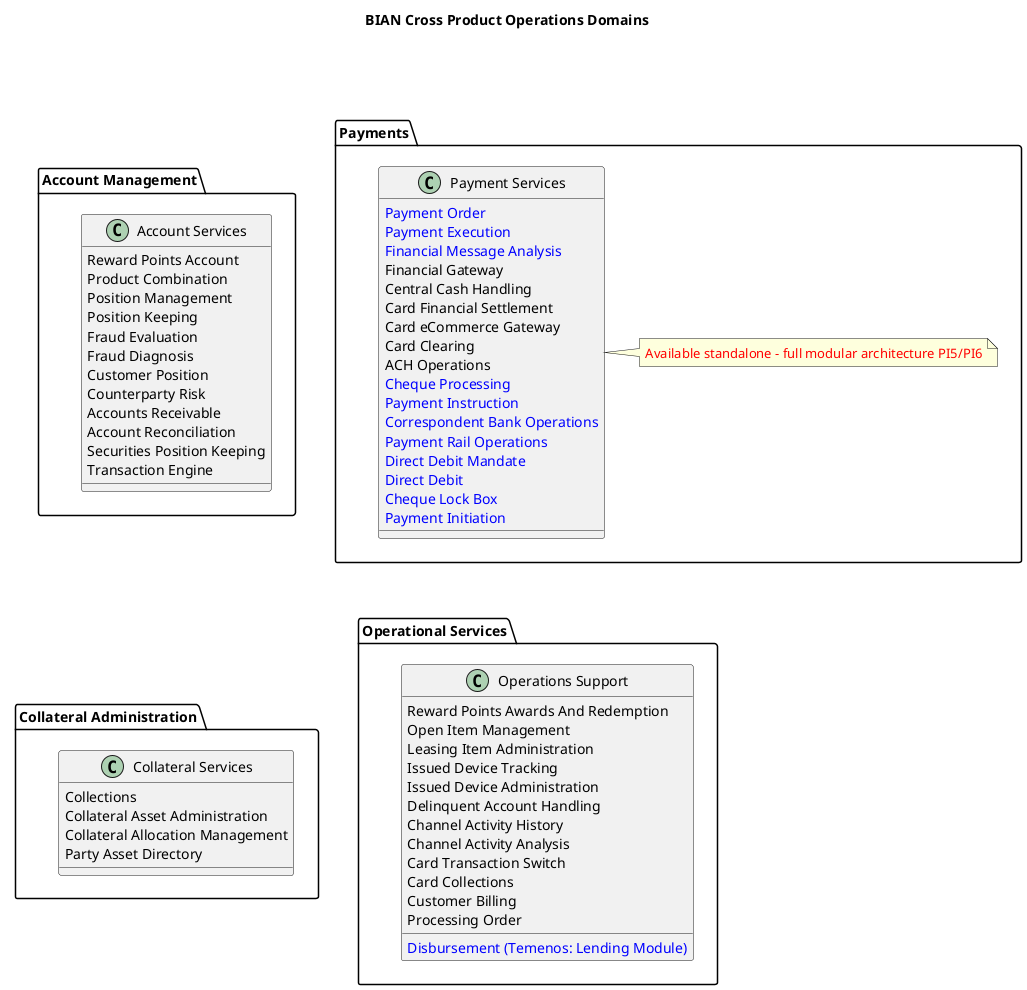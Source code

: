 @startuml BIAN Cross Product Operations

title BIAN Cross Product Operations Domains

!define LAYOUT top to bottom direction

' Row 1
together {
  package "Payments" as PAYMENTS {
    class "Payment Services" as PAY {
      <color:#0000FF>Payment Order</color>
      <color:#0000FF>Payment Execution</color>
      <color:#0000FF>Financial Message Analysis</color>
      Financial Gateway
      Central Cash Handling
      Card Financial Settlement
      Card eCommerce Gateway
      Card Clearing
      ACH Operations
      <color:#0000FF>Cheque Processing</color>
      <color:#0000FF>Payment Instruction</color>
      <color:#0000FF>Correspondent Bank Operations</color>
      <color:#0000FF>Payment Rail Operations</color>
      <color:#0000FF>Direct Debit Mandate</color>
      <color:#0000FF>Direct Debit</color>
      <color:#0000FF>Cheque Lock Box</color>
      <color:#0000FF>Payment Initiation</color>
    }
    note right of PAY : <color:#FF0000>Available standalone - full modular architecture PI5/PI6</color>
  }

  package "Account Management" as ACCT_MGMT {
    class "Account Services" as ACCT {
      Reward Points Account
      Product Combination
      Position Management
      Position Keeping
      Fraud Evaluation
      Fraud Diagnosis
      Customer Position
      Counterparty Risk
      Accounts Receivable
      Account Reconciliation
      Securities Position Keeping
      Transaction Engine
    }
  }
}

' Row 2
together {
  package "Operational Services" as OPS_SVC {
    class "Operations Support" as OPS {
      Reward Points Awards And Redemption
      Open Item Management
      Leasing Item Administration
      Issued Device Tracking
      Issued Device Administration
      <color:#0000FF>Disbursement (Temenos: Lending Module)</color>
      Delinquent Account Handling
      Channel Activity History
      Channel Activity Analysis
      Card Transaction Switch
      Card Collections
      Customer Billing
      Processing Order
    }
  }

  package "Collateral Administration" as COLLATERAL {
    class "Collateral Services" as COL {
      Collections
      Collateral Asset Administration
      Collateral Allocation Management
      Party Asset Directory
    }
  }
}

' Layout positioning
PAYMENTS -[hidden]right- ACCT_MGMT
OPS_SVC -[hidden]right- COLLATERAL
PAYMENTS -[hidden]down- OPS_SVC
ACCT_MGMT -[hidden]down- COLLATERAL

@enduml